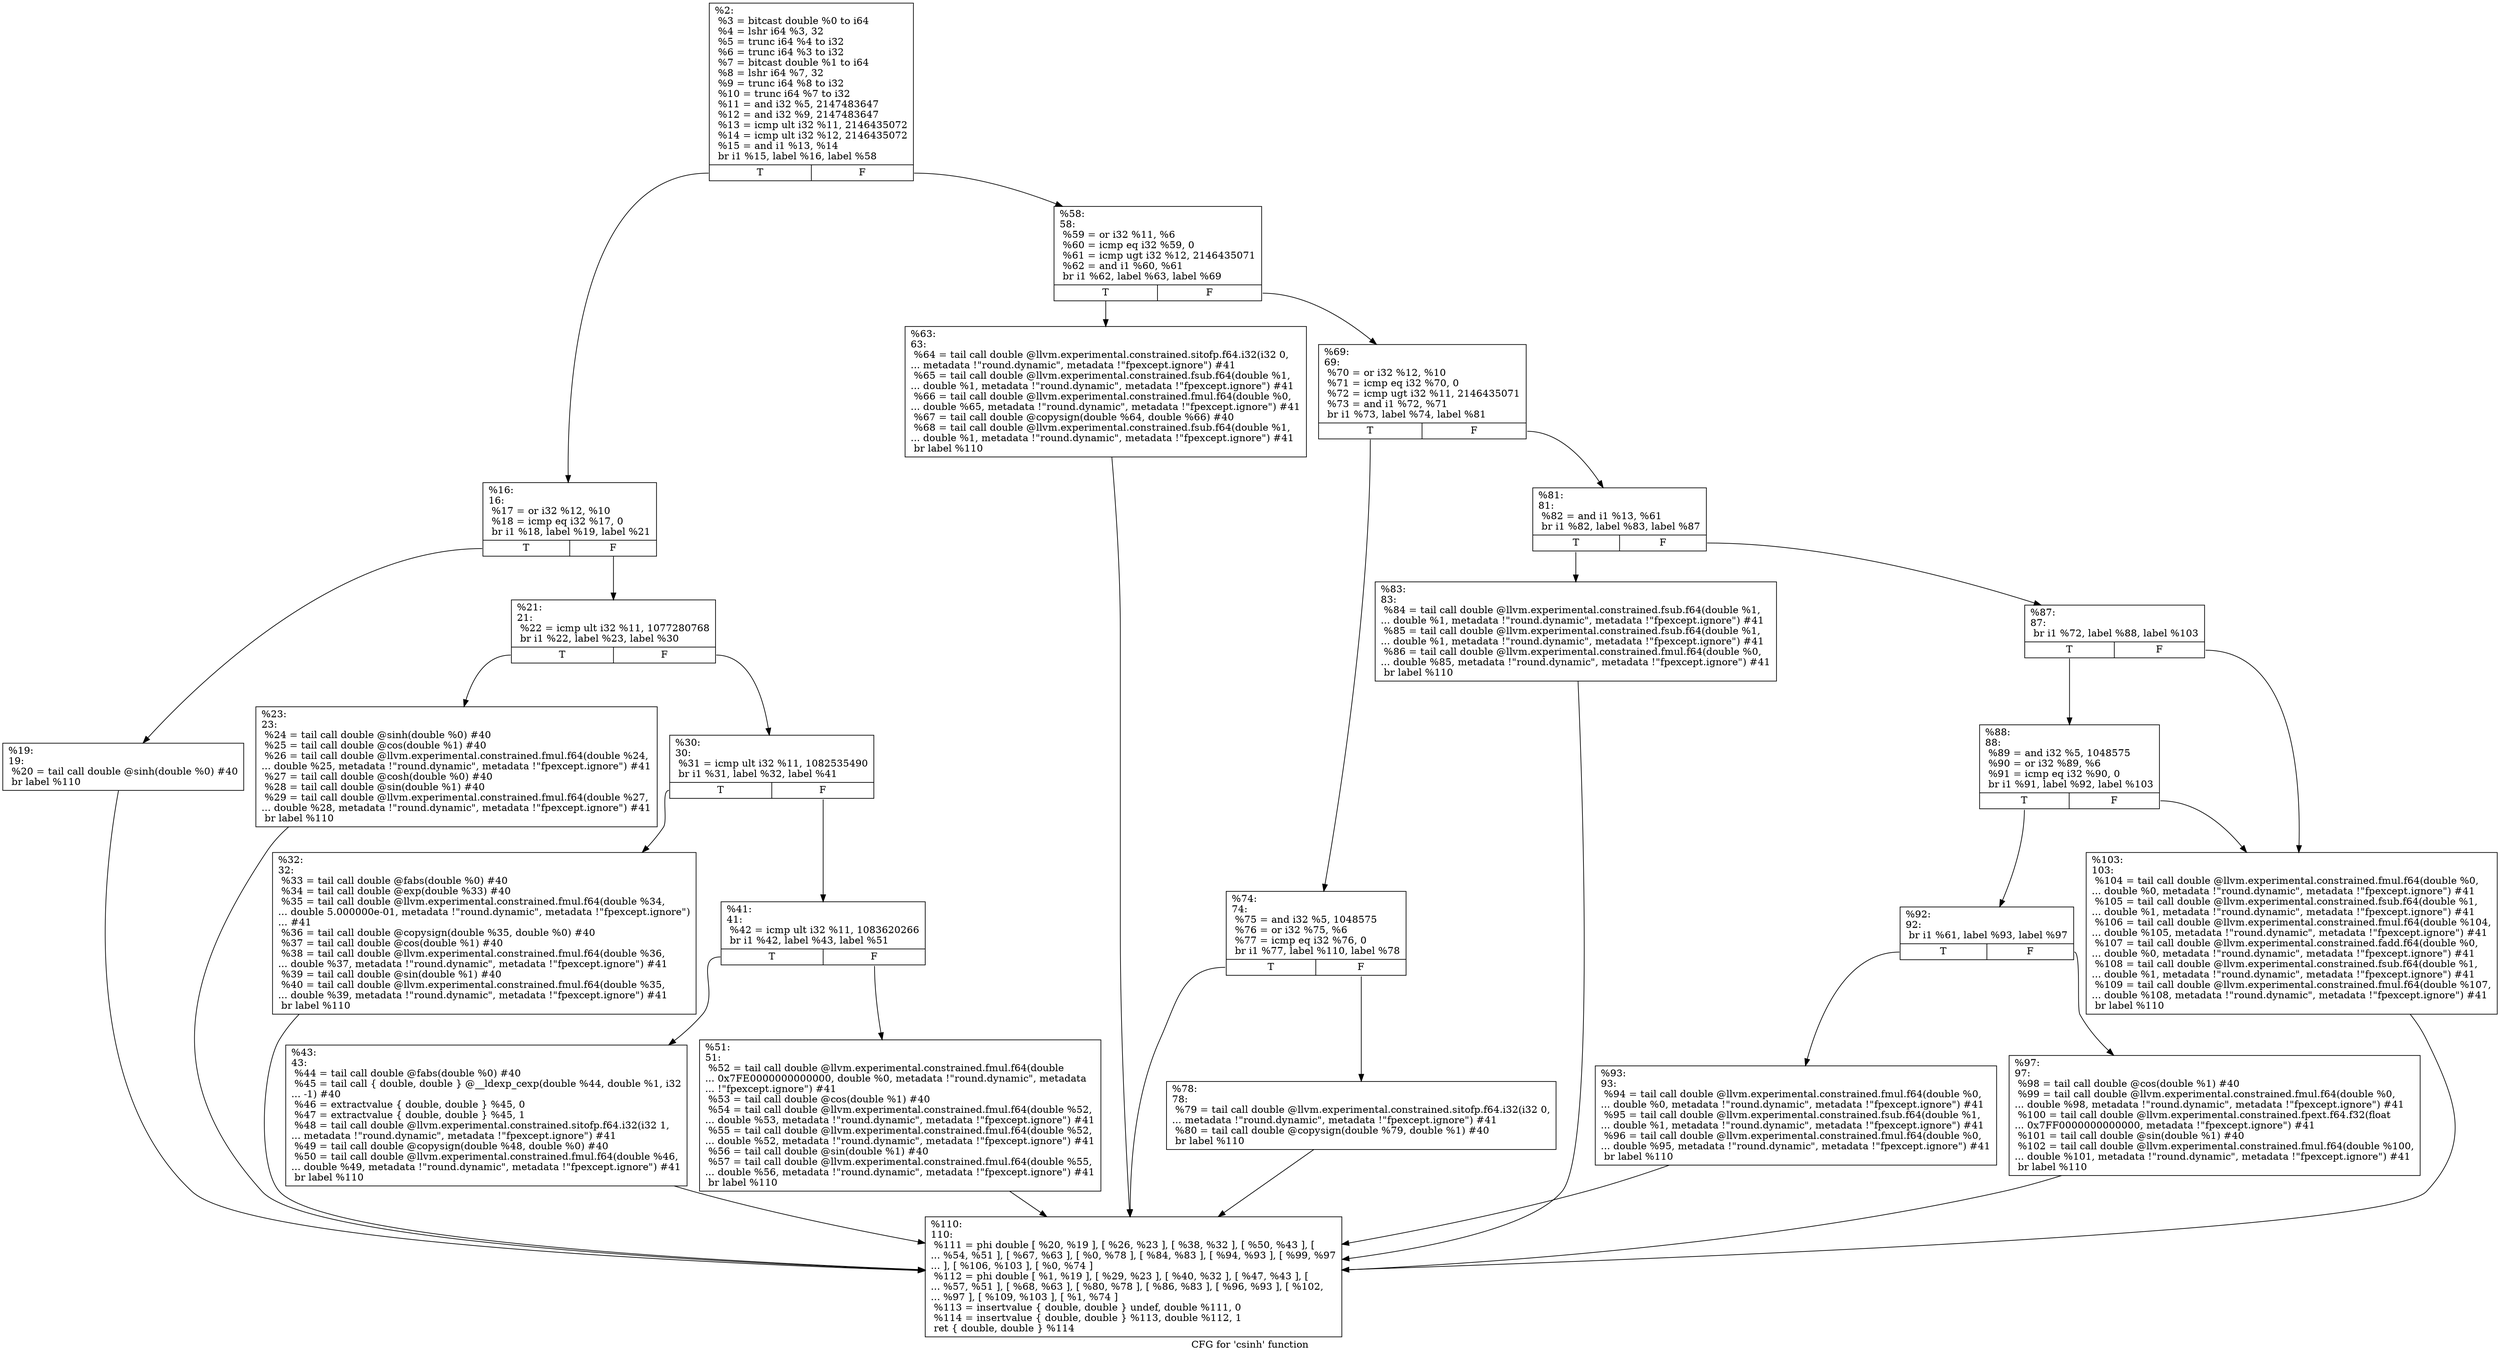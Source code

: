 digraph "CFG for 'csinh' function" {
	label="CFG for 'csinh' function";

	Node0x16ed340 [shape=record,label="{%2:\l  %3 = bitcast double %0 to i64\l  %4 = lshr i64 %3, 32\l  %5 = trunc i64 %4 to i32\l  %6 = trunc i64 %3 to i32\l  %7 = bitcast double %1 to i64\l  %8 = lshr i64 %7, 32\l  %9 = trunc i64 %8 to i32\l  %10 = trunc i64 %7 to i32\l  %11 = and i32 %5, 2147483647\l  %12 = and i32 %9, 2147483647\l  %13 = icmp ult i32 %11, 2146435072\l  %14 = icmp ult i32 %12, 2146435072\l  %15 = and i1 %13, %14\l  br i1 %15, label %16, label %58\l|{<s0>T|<s1>F}}"];
	Node0x16ed340:s0 -> Node0x16ed8a0;
	Node0x16ed340:s1 -> Node0x16edb70;
	Node0x16ed8a0 [shape=record,label="{%16:\l16:                                               \l  %17 = or i32 %12, %10\l  %18 = icmp eq i32 %17, 0\l  br i1 %18, label %19, label %21\l|{<s0>T|<s1>F}}"];
	Node0x16ed8a0:s0 -> Node0x16ed8f0;
	Node0x16ed8a0:s1 -> Node0x16ed940;
	Node0x16ed8f0 [shape=record,label="{%19:\l19:                                               \l  %20 = tail call double @sinh(double %0) #40\l  br label %110\l}"];
	Node0x16ed8f0 -> Node0x16edf80;
	Node0x16ed940 [shape=record,label="{%21:\l21:                                               \l  %22 = icmp ult i32 %11, 1077280768\l  br i1 %22, label %23, label %30\l|{<s0>T|<s1>F}}"];
	Node0x16ed940:s0 -> Node0x16ed990;
	Node0x16ed940:s1 -> Node0x16ed9e0;
	Node0x16ed990 [shape=record,label="{%23:\l23:                                               \l  %24 = tail call double @sinh(double %0) #40\l  %25 = tail call double @cos(double %1) #40\l  %26 = tail call double @llvm.experimental.constrained.fmul.f64(double %24,\l... double %25, metadata !\"round.dynamic\", metadata !\"fpexcept.ignore\") #41\l  %27 = tail call double @cosh(double %0) #40\l  %28 = tail call double @sin(double %1) #40\l  %29 = tail call double @llvm.experimental.constrained.fmul.f64(double %27,\l... double %28, metadata !\"round.dynamic\", metadata !\"fpexcept.ignore\") #41\l  br label %110\l}"];
	Node0x16ed990 -> Node0x16edf80;
	Node0x16ed9e0 [shape=record,label="{%30:\l30:                                               \l  %31 = icmp ult i32 %11, 1082535490\l  br i1 %31, label %32, label %41\l|{<s0>T|<s1>F}}"];
	Node0x16ed9e0:s0 -> Node0x16eda30;
	Node0x16ed9e0:s1 -> Node0x16eda80;
	Node0x16eda30 [shape=record,label="{%32:\l32:                                               \l  %33 = tail call double @fabs(double %0) #40\l  %34 = tail call double @exp(double %33) #40\l  %35 = tail call double @llvm.experimental.constrained.fmul.f64(double %34,\l... double 5.000000e-01, metadata !\"round.dynamic\", metadata !\"fpexcept.ignore\")\l... #41\l  %36 = tail call double @copysign(double %35, double %0) #40\l  %37 = tail call double @cos(double %1) #40\l  %38 = tail call double @llvm.experimental.constrained.fmul.f64(double %36,\l... double %37, metadata !\"round.dynamic\", metadata !\"fpexcept.ignore\") #41\l  %39 = tail call double @sin(double %1) #40\l  %40 = tail call double @llvm.experimental.constrained.fmul.f64(double %35,\l... double %39, metadata !\"round.dynamic\", metadata !\"fpexcept.ignore\") #41\l  br label %110\l}"];
	Node0x16eda30 -> Node0x16edf80;
	Node0x16eda80 [shape=record,label="{%41:\l41:                                               \l  %42 = icmp ult i32 %11, 1083620266\l  br i1 %42, label %43, label %51\l|{<s0>T|<s1>F}}"];
	Node0x16eda80:s0 -> Node0x16edad0;
	Node0x16eda80:s1 -> Node0x16edb20;
	Node0x16edad0 [shape=record,label="{%43:\l43:                                               \l  %44 = tail call double @fabs(double %0) #40\l  %45 = tail call \{ double, double \} @__ldexp_cexp(double %44, double %1, i32\l... -1) #40\l  %46 = extractvalue \{ double, double \} %45, 0\l  %47 = extractvalue \{ double, double \} %45, 1\l  %48 = tail call double @llvm.experimental.constrained.sitofp.f64.i32(i32 1,\l... metadata !\"round.dynamic\", metadata !\"fpexcept.ignore\") #41\l  %49 = tail call double @copysign(double %48, double %0) #40\l  %50 = tail call double @llvm.experimental.constrained.fmul.f64(double %46,\l... double %49, metadata !\"round.dynamic\", metadata !\"fpexcept.ignore\") #41\l  br label %110\l}"];
	Node0x16edad0 -> Node0x16edf80;
	Node0x16edb20 [shape=record,label="{%51:\l51:                                               \l  %52 = tail call double @llvm.experimental.constrained.fmul.f64(double\l... 0x7FE0000000000000, double %0, metadata !\"round.dynamic\", metadata\l... !\"fpexcept.ignore\") #41\l  %53 = tail call double @cos(double %1) #40\l  %54 = tail call double @llvm.experimental.constrained.fmul.f64(double %52,\l... double %53, metadata !\"round.dynamic\", metadata !\"fpexcept.ignore\") #41\l  %55 = tail call double @llvm.experimental.constrained.fmul.f64(double %52,\l... double %52, metadata !\"round.dynamic\", metadata !\"fpexcept.ignore\") #41\l  %56 = tail call double @sin(double %1) #40\l  %57 = tail call double @llvm.experimental.constrained.fmul.f64(double %55,\l... double %56, metadata !\"round.dynamic\", metadata !\"fpexcept.ignore\") #41\l  br label %110\l}"];
	Node0x16edb20 -> Node0x16edf80;
	Node0x16edb70 [shape=record,label="{%58:\l58:                                               \l  %59 = or i32 %11, %6\l  %60 = icmp eq i32 %59, 0\l  %61 = icmp ugt i32 %12, 2146435071\l  %62 = and i1 %60, %61\l  br i1 %62, label %63, label %69\l|{<s0>T|<s1>F}}"];
	Node0x16edb70:s0 -> Node0x16edbc0;
	Node0x16edb70:s1 -> Node0x16edc10;
	Node0x16edbc0 [shape=record,label="{%63:\l63:                                               \l  %64 = tail call double @llvm.experimental.constrained.sitofp.f64.i32(i32 0,\l... metadata !\"round.dynamic\", metadata !\"fpexcept.ignore\") #41\l  %65 = tail call double @llvm.experimental.constrained.fsub.f64(double %1,\l... double %1, metadata !\"round.dynamic\", metadata !\"fpexcept.ignore\") #41\l  %66 = tail call double @llvm.experimental.constrained.fmul.f64(double %0,\l... double %65, metadata !\"round.dynamic\", metadata !\"fpexcept.ignore\") #41\l  %67 = tail call double @copysign(double %64, double %66) #40\l  %68 = tail call double @llvm.experimental.constrained.fsub.f64(double %1,\l... double %1, metadata !\"round.dynamic\", metadata !\"fpexcept.ignore\") #41\l  br label %110\l}"];
	Node0x16edbc0 -> Node0x16edf80;
	Node0x16edc10 [shape=record,label="{%69:\l69:                                               \l  %70 = or i32 %12, %10\l  %71 = icmp eq i32 %70, 0\l  %72 = icmp ugt i32 %11, 2146435071\l  %73 = and i1 %72, %71\l  br i1 %73, label %74, label %81\l|{<s0>T|<s1>F}}"];
	Node0x16edc10:s0 -> Node0x16edc60;
	Node0x16edc10:s1 -> Node0x16edd00;
	Node0x16edc60 [shape=record,label="{%74:\l74:                                               \l  %75 = and i32 %5, 1048575\l  %76 = or i32 %75, %6\l  %77 = icmp eq i32 %76, 0\l  br i1 %77, label %110, label %78\l|{<s0>T|<s1>F}}"];
	Node0x16edc60:s0 -> Node0x16edf80;
	Node0x16edc60:s1 -> Node0x16edcb0;
	Node0x16edcb0 [shape=record,label="{%78:\l78:                                               \l  %79 = tail call double @llvm.experimental.constrained.sitofp.f64.i32(i32 0,\l... metadata !\"round.dynamic\", metadata !\"fpexcept.ignore\") #41\l  %80 = tail call double @copysign(double %79, double %1) #40\l  br label %110\l}"];
	Node0x16edcb0 -> Node0x16edf80;
	Node0x16edd00 [shape=record,label="{%81:\l81:                                               \l  %82 = and i1 %13, %61\l  br i1 %82, label %83, label %87\l|{<s0>T|<s1>F}}"];
	Node0x16edd00:s0 -> Node0x16edd50;
	Node0x16edd00:s1 -> Node0x16edda0;
	Node0x16edd50 [shape=record,label="{%83:\l83:                                               \l  %84 = tail call double @llvm.experimental.constrained.fsub.f64(double %1,\l... double %1, metadata !\"round.dynamic\", metadata !\"fpexcept.ignore\") #41\l  %85 = tail call double @llvm.experimental.constrained.fsub.f64(double %1,\l... double %1, metadata !\"round.dynamic\", metadata !\"fpexcept.ignore\") #41\l  %86 = tail call double @llvm.experimental.constrained.fmul.f64(double %0,\l... double %85, metadata !\"round.dynamic\", metadata !\"fpexcept.ignore\") #41\l  br label %110\l}"];
	Node0x16edd50 -> Node0x16edf80;
	Node0x16edda0 [shape=record,label="{%87:\l87:                                               \l  br i1 %72, label %88, label %103\l|{<s0>T|<s1>F}}"];
	Node0x16edda0:s0 -> Node0x16eddf0;
	Node0x16edda0:s1 -> Node0x16edf30;
	Node0x16eddf0 [shape=record,label="{%88:\l88:                                               \l  %89 = and i32 %5, 1048575\l  %90 = or i32 %89, %6\l  %91 = icmp eq i32 %90, 0\l  br i1 %91, label %92, label %103\l|{<s0>T|<s1>F}}"];
	Node0x16eddf0:s0 -> Node0x16ede40;
	Node0x16eddf0:s1 -> Node0x16edf30;
	Node0x16ede40 [shape=record,label="{%92:\l92:                                               \l  br i1 %61, label %93, label %97\l|{<s0>T|<s1>F}}"];
	Node0x16ede40:s0 -> Node0x16ede90;
	Node0x16ede40:s1 -> Node0x16edee0;
	Node0x16ede90 [shape=record,label="{%93:\l93:                                               \l  %94 = tail call double @llvm.experimental.constrained.fmul.f64(double %0,\l... double %0, metadata !\"round.dynamic\", metadata !\"fpexcept.ignore\") #41\l  %95 = tail call double @llvm.experimental.constrained.fsub.f64(double %1,\l... double %1, metadata !\"round.dynamic\", metadata !\"fpexcept.ignore\") #41\l  %96 = tail call double @llvm.experimental.constrained.fmul.f64(double %0,\l... double %95, metadata !\"round.dynamic\", metadata !\"fpexcept.ignore\") #41\l  br label %110\l}"];
	Node0x16ede90 -> Node0x16edf80;
	Node0x16edee0 [shape=record,label="{%97:\l97:                                               \l  %98 = tail call double @cos(double %1) #40\l  %99 = tail call double @llvm.experimental.constrained.fmul.f64(double %0,\l... double %98, metadata !\"round.dynamic\", metadata !\"fpexcept.ignore\") #41\l  %100 = tail call double @llvm.experimental.constrained.fpext.f64.f32(float\l... 0x7FF0000000000000, metadata !\"fpexcept.ignore\") #41\l  %101 = tail call double @sin(double %1) #40\l  %102 = tail call double @llvm.experimental.constrained.fmul.f64(double %100,\l... double %101, metadata !\"round.dynamic\", metadata !\"fpexcept.ignore\") #41\l  br label %110\l}"];
	Node0x16edee0 -> Node0x16edf80;
	Node0x16edf30 [shape=record,label="{%103:\l103:                                              \l  %104 = tail call double @llvm.experimental.constrained.fmul.f64(double %0,\l... double %0, metadata !\"round.dynamic\", metadata !\"fpexcept.ignore\") #41\l  %105 = tail call double @llvm.experimental.constrained.fsub.f64(double %1,\l... double %1, metadata !\"round.dynamic\", metadata !\"fpexcept.ignore\") #41\l  %106 = tail call double @llvm.experimental.constrained.fmul.f64(double %104,\l... double %105, metadata !\"round.dynamic\", metadata !\"fpexcept.ignore\") #41\l  %107 = tail call double @llvm.experimental.constrained.fadd.f64(double %0,\l... double %0, metadata !\"round.dynamic\", metadata !\"fpexcept.ignore\") #41\l  %108 = tail call double @llvm.experimental.constrained.fsub.f64(double %1,\l... double %1, metadata !\"round.dynamic\", metadata !\"fpexcept.ignore\") #41\l  %109 = tail call double @llvm.experimental.constrained.fmul.f64(double %107,\l... double %108, metadata !\"round.dynamic\", metadata !\"fpexcept.ignore\") #41\l  br label %110\l}"];
	Node0x16edf30 -> Node0x16edf80;
	Node0x16edf80 [shape=record,label="{%110:\l110:                                              \l  %111 = phi double [ %20, %19 ], [ %26, %23 ], [ %38, %32 ], [ %50, %43 ], [\l... %54, %51 ], [ %67, %63 ], [ %0, %78 ], [ %84, %83 ], [ %94, %93 ], [ %99, %97\l... ], [ %106, %103 ], [ %0, %74 ]\l  %112 = phi double [ %1, %19 ], [ %29, %23 ], [ %40, %32 ], [ %47, %43 ], [\l... %57, %51 ], [ %68, %63 ], [ %80, %78 ], [ %86, %83 ], [ %96, %93 ], [ %102,\l... %97 ], [ %109, %103 ], [ %1, %74 ]\l  %113 = insertvalue \{ double, double \} undef, double %111, 0\l  %114 = insertvalue \{ double, double \} %113, double %112, 1\l  ret \{ double, double \} %114\l}"];
}
